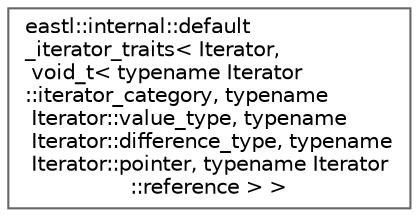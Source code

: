 digraph "类继承关系图"
{
 // LATEX_PDF_SIZE
  bgcolor="transparent";
  edge [fontname=Helvetica,fontsize=10,labelfontname=Helvetica,labelfontsize=10];
  node [fontname=Helvetica,fontsize=10,shape=box,height=0.2,width=0.4];
  rankdir="LR";
  Node0 [id="Node000000",label="eastl::internal::default\l_iterator_traits\< Iterator,\l void_t\< typename Iterator\l::iterator_category, typename\l Iterator::value_type, typename\l Iterator::difference_type, typename\l Iterator::pointer, typename Iterator\l::reference \> \>",height=0.2,width=0.4,color="grey40", fillcolor="white", style="filled",URL="$structeastl_1_1internal_1_1default__iterator__traits_3_01_iterator_00_01void__t_3_01typename_01_1304776e28432ea0c84b89a287646b94.html",tooltip=" "];
}

